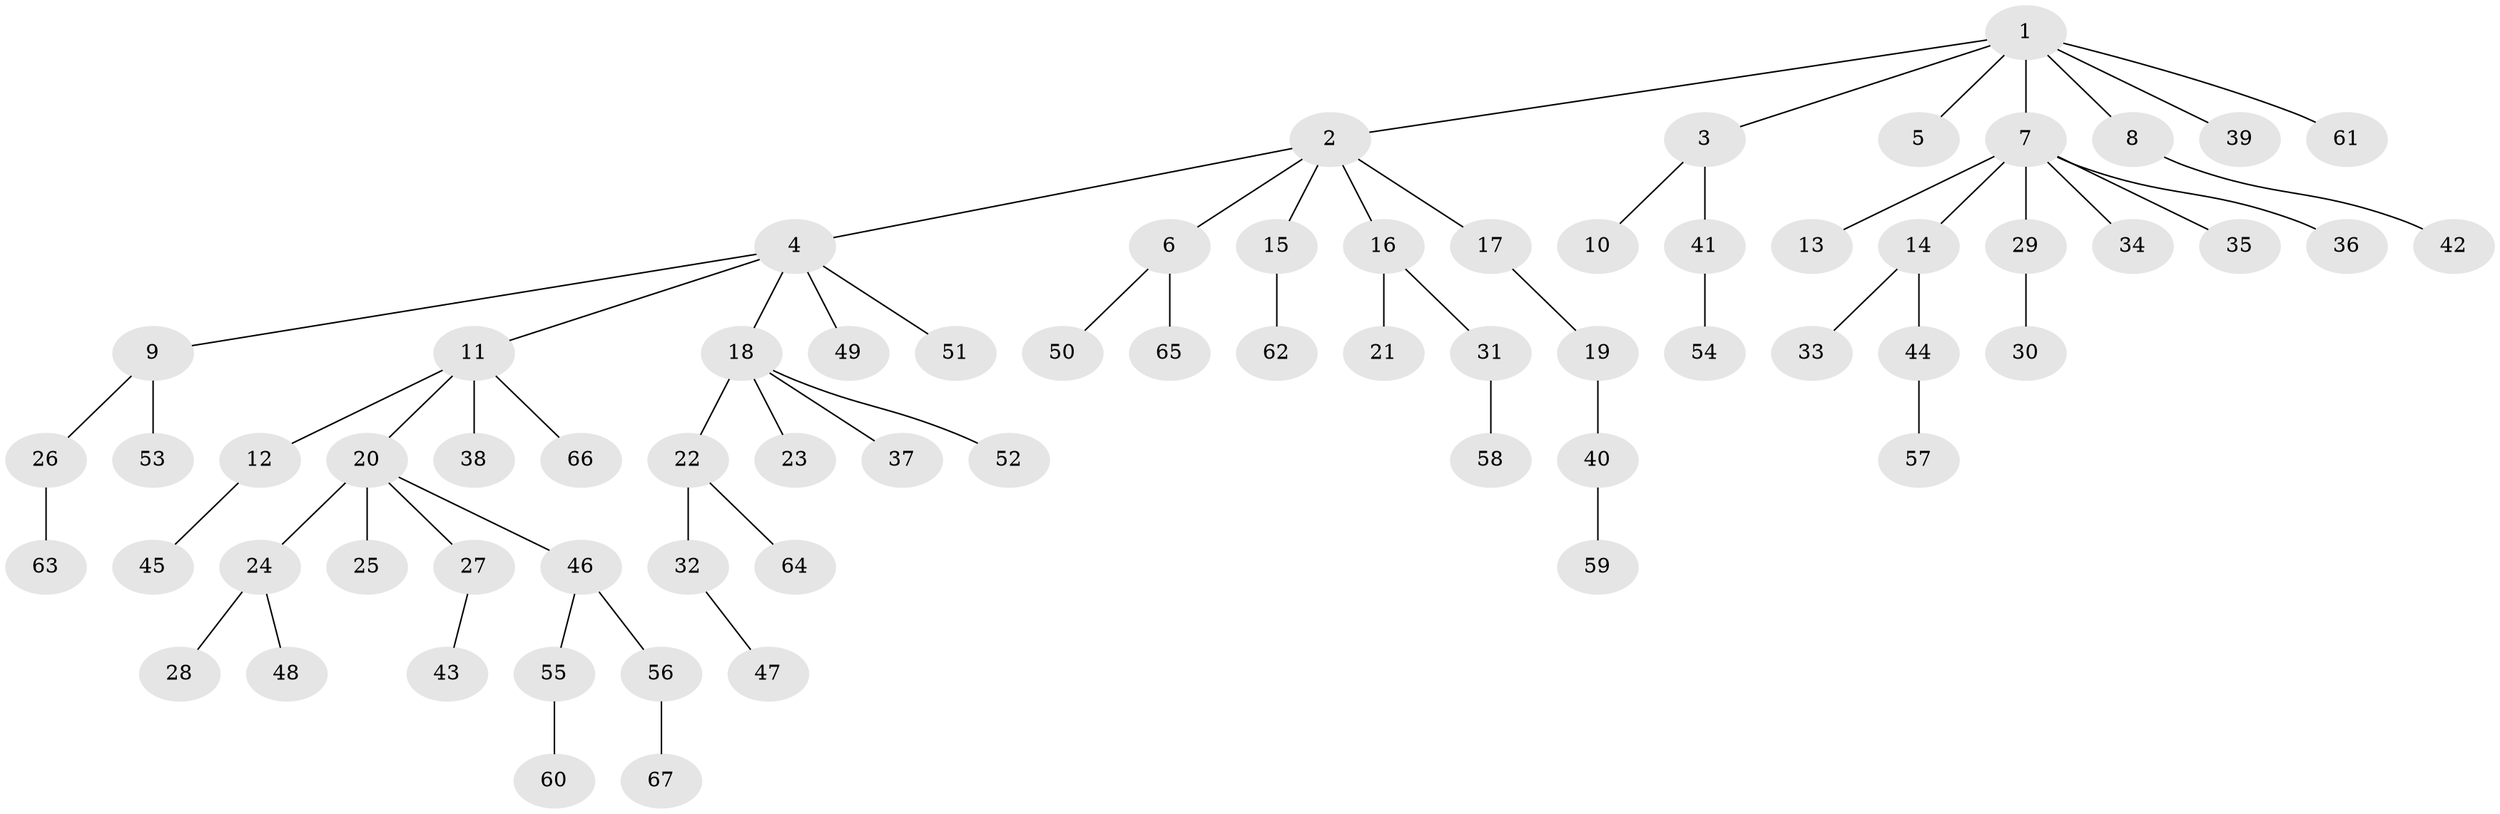 // Generated by graph-tools (version 1.1) at 2025/52/03/09/25 04:52:53]
// undirected, 67 vertices, 66 edges
graph export_dot {
graph [start="1"]
  node [color=gray90,style=filled];
  1;
  2;
  3;
  4;
  5;
  6;
  7;
  8;
  9;
  10;
  11;
  12;
  13;
  14;
  15;
  16;
  17;
  18;
  19;
  20;
  21;
  22;
  23;
  24;
  25;
  26;
  27;
  28;
  29;
  30;
  31;
  32;
  33;
  34;
  35;
  36;
  37;
  38;
  39;
  40;
  41;
  42;
  43;
  44;
  45;
  46;
  47;
  48;
  49;
  50;
  51;
  52;
  53;
  54;
  55;
  56;
  57;
  58;
  59;
  60;
  61;
  62;
  63;
  64;
  65;
  66;
  67;
  1 -- 2;
  1 -- 3;
  1 -- 5;
  1 -- 7;
  1 -- 8;
  1 -- 39;
  1 -- 61;
  2 -- 4;
  2 -- 6;
  2 -- 15;
  2 -- 16;
  2 -- 17;
  3 -- 10;
  3 -- 41;
  4 -- 9;
  4 -- 11;
  4 -- 18;
  4 -- 49;
  4 -- 51;
  6 -- 50;
  6 -- 65;
  7 -- 13;
  7 -- 14;
  7 -- 29;
  7 -- 34;
  7 -- 35;
  7 -- 36;
  8 -- 42;
  9 -- 26;
  9 -- 53;
  11 -- 12;
  11 -- 20;
  11 -- 38;
  11 -- 66;
  12 -- 45;
  14 -- 33;
  14 -- 44;
  15 -- 62;
  16 -- 21;
  16 -- 31;
  17 -- 19;
  18 -- 22;
  18 -- 23;
  18 -- 37;
  18 -- 52;
  19 -- 40;
  20 -- 24;
  20 -- 25;
  20 -- 27;
  20 -- 46;
  22 -- 32;
  22 -- 64;
  24 -- 28;
  24 -- 48;
  26 -- 63;
  27 -- 43;
  29 -- 30;
  31 -- 58;
  32 -- 47;
  40 -- 59;
  41 -- 54;
  44 -- 57;
  46 -- 55;
  46 -- 56;
  55 -- 60;
  56 -- 67;
}
